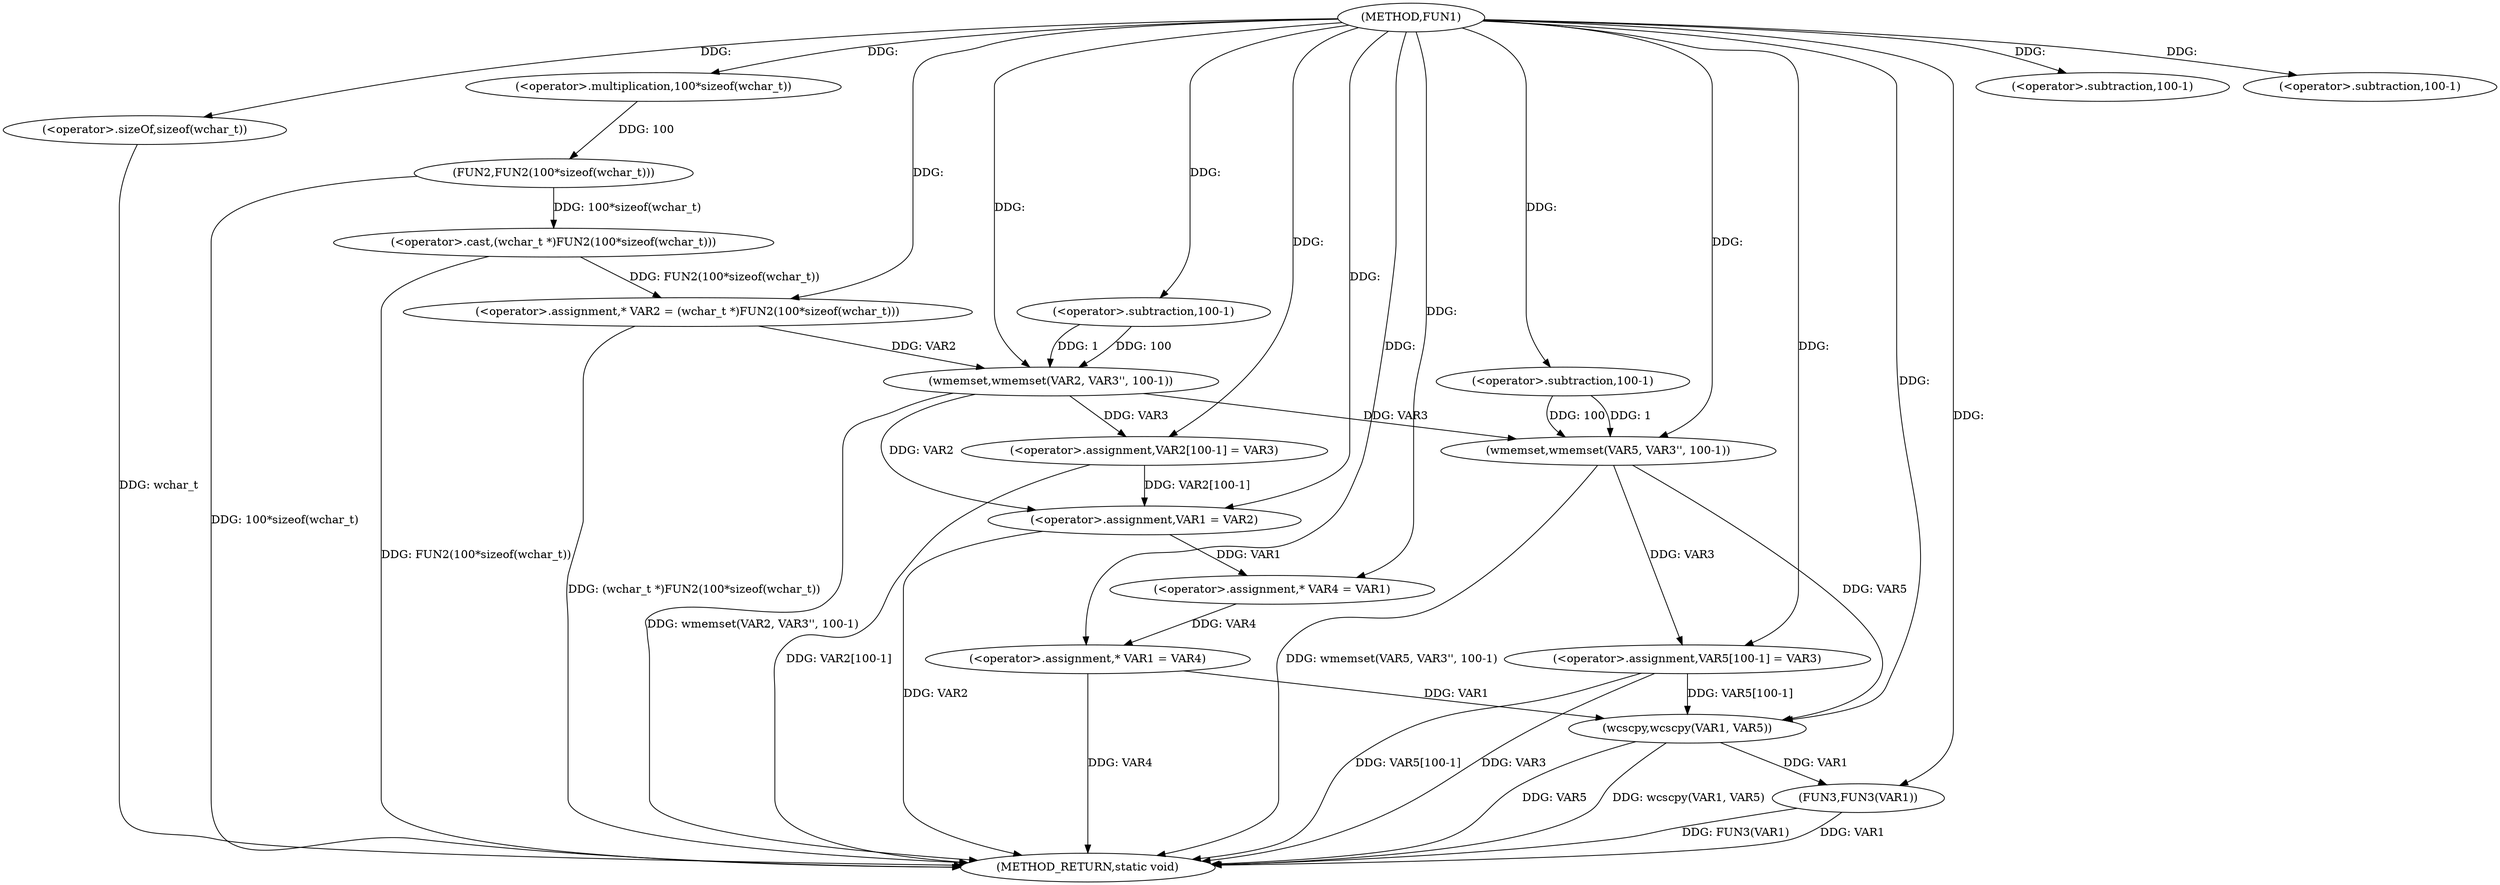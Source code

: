 digraph FUN1 {  
"1000100" [label = "(METHOD,FUN1)" ]
"1000158" [label = "(METHOD_RETURN,static void)" ]
"1000104" [label = "(<operator>.assignment,* VAR2 = (wchar_t *)FUN2(100*sizeof(wchar_t)))" ]
"1000106" [label = "(<operator>.cast,(wchar_t *)FUN2(100*sizeof(wchar_t)))" ]
"1000108" [label = "(FUN2,FUN2(100*sizeof(wchar_t)))" ]
"1000109" [label = "(<operator>.multiplication,100*sizeof(wchar_t))" ]
"1000111" [label = "(<operator>.sizeOf,sizeof(wchar_t))" ]
"1000113" [label = "(wmemset,wmemset(VAR2, VAR3'', 100-1))" ]
"1000116" [label = "(<operator>.subtraction,100-1)" ]
"1000119" [label = "(<operator>.assignment,VAR2[100-1] = VAR3)" ]
"1000122" [label = "(<operator>.subtraction,100-1)" ]
"1000126" [label = "(<operator>.assignment,VAR1 = VAR2)" ]
"1000131" [label = "(<operator>.assignment,* VAR4 = VAR1)" ]
"1000135" [label = "(<operator>.assignment,* VAR1 = VAR4)" ]
"1000140" [label = "(wmemset,wmemset(VAR5, VAR3'', 100-1))" ]
"1000143" [label = "(<operator>.subtraction,100-1)" ]
"1000146" [label = "(<operator>.assignment,VAR5[100-1] = VAR3)" ]
"1000149" [label = "(<operator>.subtraction,100-1)" ]
"1000153" [label = "(wcscpy,wcscpy(VAR1, VAR5))" ]
"1000156" [label = "(FUN3,FUN3(VAR1))" ]
  "1000106" -> "1000158"  [ label = "DDG: FUN2(100*sizeof(wchar_t))"] 
  "1000156" -> "1000158"  [ label = "DDG: VAR1"] 
  "1000153" -> "1000158"  [ label = "DDG: VAR5"] 
  "1000153" -> "1000158"  [ label = "DDG: wcscpy(VAR1, VAR5)"] 
  "1000111" -> "1000158"  [ label = "DDG: wchar_t"] 
  "1000140" -> "1000158"  [ label = "DDG: wmemset(VAR5, VAR3'', 100-1)"] 
  "1000146" -> "1000158"  [ label = "DDG: VAR3"] 
  "1000113" -> "1000158"  [ label = "DDG: wmemset(VAR2, VAR3'', 100-1)"] 
  "1000119" -> "1000158"  [ label = "DDG: VAR2[100-1]"] 
  "1000126" -> "1000158"  [ label = "DDG: VAR2"] 
  "1000156" -> "1000158"  [ label = "DDG: FUN3(VAR1)"] 
  "1000146" -> "1000158"  [ label = "DDG: VAR5[100-1]"] 
  "1000135" -> "1000158"  [ label = "DDG: VAR4"] 
  "1000104" -> "1000158"  [ label = "DDG: (wchar_t *)FUN2(100*sizeof(wchar_t))"] 
  "1000108" -> "1000158"  [ label = "DDG: 100*sizeof(wchar_t)"] 
  "1000106" -> "1000104"  [ label = "DDG: FUN2(100*sizeof(wchar_t))"] 
  "1000100" -> "1000104"  [ label = "DDG: "] 
  "1000108" -> "1000106"  [ label = "DDG: 100*sizeof(wchar_t)"] 
  "1000109" -> "1000108"  [ label = "DDG: 100"] 
  "1000100" -> "1000109"  [ label = "DDG: "] 
  "1000100" -> "1000111"  [ label = "DDG: "] 
  "1000104" -> "1000113"  [ label = "DDG: VAR2"] 
  "1000100" -> "1000113"  [ label = "DDG: "] 
  "1000116" -> "1000113"  [ label = "DDG: 100"] 
  "1000116" -> "1000113"  [ label = "DDG: 1"] 
  "1000100" -> "1000116"  [ label = "DDG: "] 
  "1000113" -> "1000119"  [ label = "DDG: VAR3"] 
  "1000100" -> "1000119"  [ label = "DDG: "] 
  "1000100" -> "1000122"  [ label = "DDG: "] 
  "1000113" -> "1000126"  [ label = "DDG: VAR2"] 
  "1000119" -> "1000126"  [ label = "DDG: VAR2[100-1]"] 
  "1000100" -> "1000126"  [ label = "DDG: "] 
  "1000126" -> "1000131"  [ label = "DDG: VAR1"] 
  "1000100" -> "1000131"  [ label = "DDG: "] 
  "1000131" -> "1000135"  [ label = "DDG: VAR4"] 
  "1000100" -> "1000135"  [ label = "DDG: "] 
  "1000100" -> "1000140"  [ label = "DDG: "] 
  "1000113" -> "1000140"  [ label = "DDG: VAR3"] 
  "1000143" -> "1000140"  [ label = "DDG: 100"] 
  "1000143" -> "1000140"  [ label = "DDG: 1"] 
  "1000100" -> "1000143"  [ label = "DDG: "] 
  "1000140" -> "1000146"  [ label = "DDG: VAR3"] 
  "1000100" -> "1000146"  [ label = "DDG: "] 
  "1000100" -> "1000149"  [ label = "DDG: "] 
  "1000135" -> "1000153"  [ label = "DDG: VAR1"] 
  "1000100" -> "1000153"  [ label = "DDG: "] 
  "1000140" -> "1000153"  [ label = "DDG: VAR5"] 
  "1000146" -> "1000153"  [ label = "DDG: VAR5[100-1]"] 
  "1000153" -> "1000156"  [ label = "DDG: VAR1"] 
  "1000100" -> "1000156"  [ label = "DDG: "] 
}
